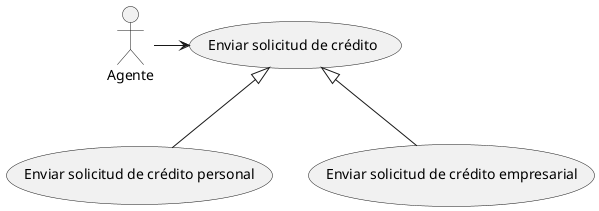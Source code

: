 @startuml
:Agente: -> (Enviar solicitud de crédito)
(Enviar solicitud de crédito) <|-- (Enviar solicitud de crédito personal)
(Enviar solicitud de crédito) <|-- (Enviar solicitud de crédito empresarial)
@enduml